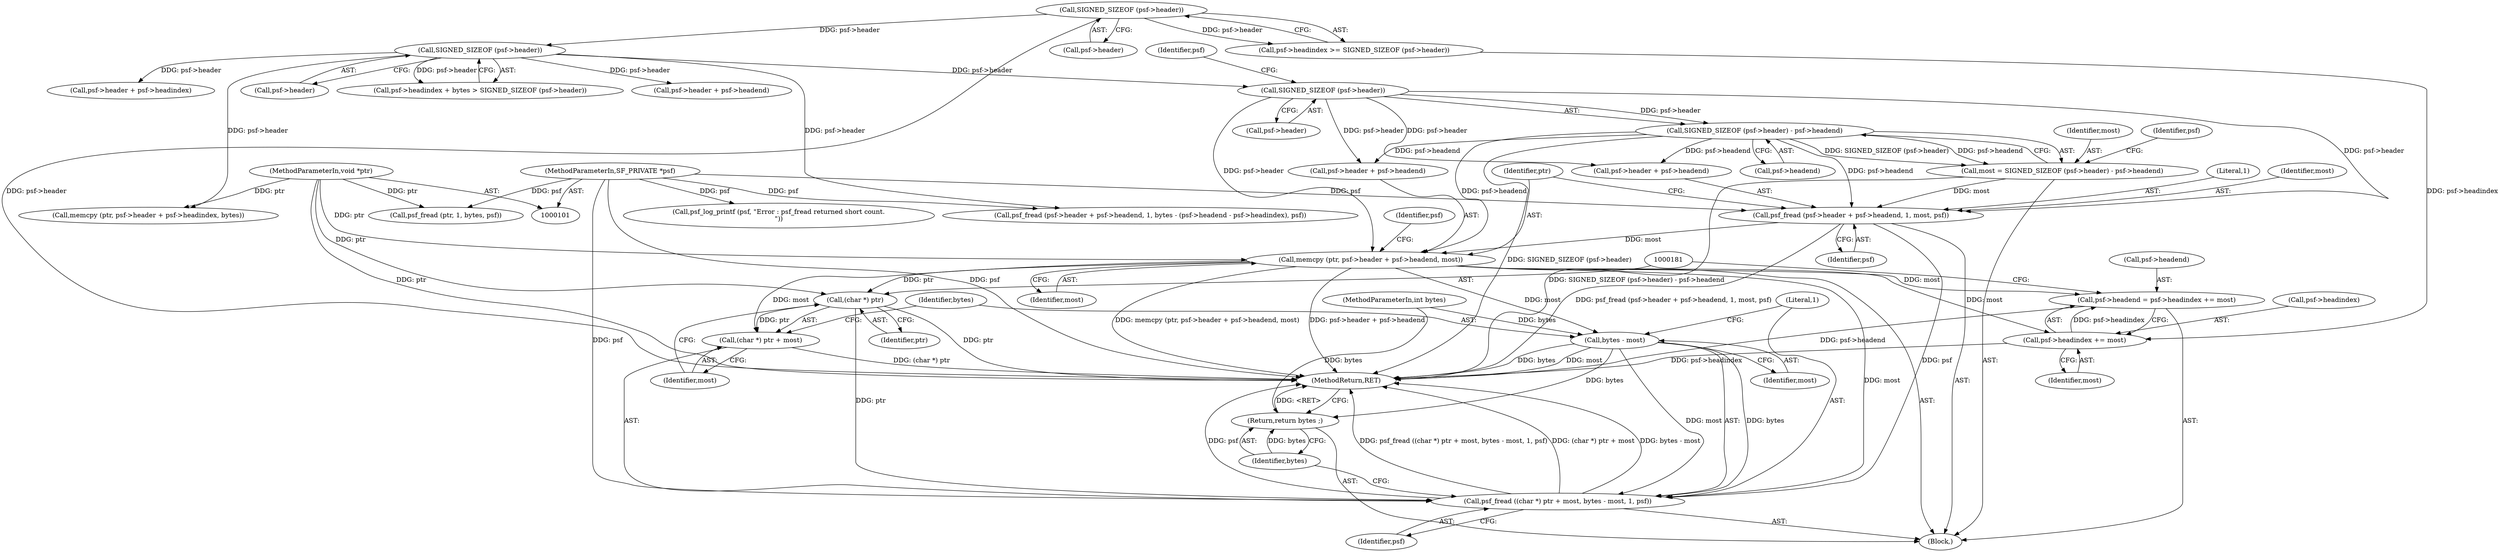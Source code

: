 digraph "1_libsndfile_708e996c87c5fae77b104ccfeb8f6db784c32074_13@API" {
"1000159" [label="(Call,memcpy (ptr, psf->header + psf->headend, most))"];
"1000103" [label="(MethodParameterIn,void *ptr)"];
"1000141" [label="(Call,SIGNED_SIZEOF (psf->header))"];
"1000132" [label="(Call,SIGNED_SIZEOF (psf->header))"];
"1000115" [label="(Call,SIGNED_SIZEOF (psf->header))"];
"1000140" [label="(Call,SIGNED_SIZEOF (psf->header) - psf->headend)"];
"1000148" [label="(Call,psf_fread (psf->header + psf->headend, 1, most, psf))"];
"1000138" [label="(Call,most = SIGNED_SIZEOF (psf->header) - psf->headend)"];
"1000102" [label="(MethodParameterIn,SF_PRIVATE *psf)"];
"1000169" [label="(Call,psf->headend = psf->headindex += most)"];
"1000173" [label="(Call,psf->headindex += most)"];
"1000178" [label="(Call,psf_fread ((char *) ptr + most, bytes - most, 1, psf))"];
"1000180" [label="(Call,(char *) ptr)"];
"1000179" [label="(Call,(char *) ptr + most)"];
"1000184" [label="(Call,bytes - most)"];
"1000189" [label="(Return,return bytes ;)"];
"1000205" [label="(Call,psf->header + psf->headend)"];
"1000168" [label="(Identifier,most)"];
"1000142" [label="(Call,psf->header)"];
"1000189" [label="(Return,return bytes ;)"];
"1000148" [label="(Call,psf_fread (psf->header + psf->headend, 1, most, psf))"];
"1000138" [label="(Call,most = SIGNED_SIZEOF (psf->header) - psf->headend)"];
"1000190" [label="(Identifier,bytes)"];
"1000185" [label="(Identifier,bytes)"];
"1000182" [label="(Identifier,ptr)"];
"1000149" [label="(Call,psf->header + psf->headend)"];
"1000169" [label="(Call,psf->headend = psf->headindex += most)"];
"1000179" [label="(Call,(char *) ptr + most)"];
"1000139" [label="(Identifier,most)"];
"1000120" [label="(Call,psf_fread (ptr, 1, bytes, psf))"];
"1000174" [label="(Call,psf->headindex)"];
"1000171" [label="(Identifier,psf)"];
"1000170" [label="(Call,psf->headend)"];
"1000159" [label="(Call,memcpy (ptr, psf->header + psf->headend, most))"];
"1000140" [label="(Call,SIGNED_SIZEOF (psf->header) - psf->headend)"];
"1000265" [label="(MethodReturn,RET)"];
"1000145" [label="(Call,psf->headend)"];
"1000178" [label="(Call,psf_fread ((char *) ptr + most, bytes - most, 1, psf))"];
"1000187" [label="(Literal,1)"];
"1000180" [label="(Call,(char *) ptr)"];
"1000161" [label="(Call,psf->header + psf->headend)"];
"1000151" [label="(Identifier,psf)"];
"1000186" [label="(Identifier,most)"];
"1000177" [label="(Identifier,most)"];
"1000104" [label="(MethodParameterIn,int bytes)"];
"1000204" [label="(Call,psf_fread (psf->header + psf->headend, 1, bytes - (psf->headend - psf->headindex), psf))"];
"1000250" [label="(Call,psf->header + psf->headindex)"];
"1000160" [label="(Identifier,ptr)"];
"1000248" [label="(Call,memcpy (ptr, psf->header + psf->headindex, bytes))"];
"1000116" [label="(Call,psf->header)"];
"1000173" [label="(Call,psf->headindex += most)"];
"1000238" [label="(Call,psf_log_printf (psf, \"Error : psf_fread returned short count.\n\"))"];
"1000132" [label="(Call,SIGNED_SIZEOF (psf->header))"];
"1000115" [label="(Call,SIGNED_SIZEOF (psf->header))"];
"1000146" [label="(Identifier,psf)"];
"1000141" [label="(Call,SIGNED_SIZEOF (psf->header))"];
"1000156" [label="(Literal,1)"];
"1000158" [label="(Identifier,psf)"];
"1000184" [label="(Call,bytes - most)"];
"1000133" [label="(Call,psf->header)"];
"1000103" [label="(MethodParameterIn,void *ptr)"];
"1000136" [label="(Block,)"];
"1000126" [label="(Call,psf->headindex + bytes > SIGNED_SIZEOF (psf->header))"];
"1000183" [label="(Identifier,most)"];
"1000157" [label="(Identifier,most)"];
"1000102" [label="(MethodParameterIn,SF_PRIVATE *psf)"];
"1000111" [label="(Call,psf->headindex >= SIGNED_SIZEOF (psf->header))"];
"1000188" [label="(Identifier,psf)"];
"1000159" -> "1000136"  [label="AST: "];
"1000159" -> "1000168"  [label="CFG: "];
"1000160" -> "1000159"  [label="AST: "];
"1000161" -> "1000159"  [label="AST: "];
"1000168" -> "1000159"  [label="AST: "];
"1000171" -> "1000159"  [label="CFG: "];
"1000159" -> "1000265"  [label="DDG: memcpy (ptr, psf->header + psf->headend, most)"];
"1000159" -> "1000265"  [label="DDG: psf->header + psf->headend"];
"1000103" -> "1000159"  [label="DDG: ptr"];
"1000141" -> "1000159"  [label="DDG: psf->header"];
"1000140" -> "1000159"  [label="DDG: psf->headend"];
"1000148" -> "1000159"  [label="DDG: most"];
"1000159" -> "1000169"  [label="DDG: most"];
"1000159" -> "1000173"  [label="DDG: most"];
"1000159" -> "1000178"  [label="DDG: most"];
"1000159" -> "1000180"  [label="DDG: ptr"];
"1000159" -> "1000179"  [label="DDG: most"];
"1000159" -> "1000184"  [label="DDG: most"];
"1000103" -> "1000101"  [label="AST: "];
"1000103" -> "1000265"  [label="DDG: ptr"];
"1000103" -> "1000120"  [label="DDG: ptr"];
"1000103" -> "1000180"  [label="DDG: ptr"];
"1000103" -> "1000248"  [label="DDG: ptr"];
"1000141" -> "1000140"  [label="AST: "];
"1000141" -> "1000142"  [label="CFG: "];
"1000142" -> "1000141"  [label="AST: "];
"1000146" -> "1000141"  [label="CFG: "];
"1000141" -> "1000140"  [label="DDG: psf->header"];
"1000132" -> "1000141"  [label="DDG: psf->header"];
"1000141" -> "1000148"  [label="DDG: psf->header"];
"1000141" -> "1000149"  [label="DDG: psf->header"];
"1000141" -> "1000161"  [label="DDG: psf->header"];
"1000132" -> "1000126"  [label="AST: "];
"1000132" -> "1000133"  [label="CFG: "];
"1000133" -> "1000132"  [label="AST: "];
"1000126" -> "1000132"  [label="CFG: "];
"1000132" -> "1000126"  [label="DDG: psf->header"];
"1000115" -> "1000132"  [label="DDG: psf->header"];
"1000132" -> "1000204"  [label="DDG: psf->header"];
"1000132" -> "1000205"  [label="DDG: psf->header"];
"1000132" -> "1000248"  [label="DDG: psf->header"];
"1000132" -> "1000250"  [label="DDG: psf->header"];
"1000115" -> "1000111"  [label="AST: "];
"1000115" -> "1000116"  [label="CFG: "];
"1000116" -> "1000115"  [label="AST: "];
"1000111" -> "1000115"  [label="CFG: "];
"1000115" -> "1000265"  [label="DDG: psf->header"];
"1000115" -> "1000111"  [label="DDG: psf->header"];
"1000140" -> "1000138"  [label="AST: "];
"1000140" -> "1000145"  [label="CFG: "];
"1000145" -> "1000140"  [label="AST: "];
"1000138" -> "1000140"  [label="CFG: "];
"1000140" -> "1000265"  [label="DDG: SIGNED_SIZEOF (psf->header)"];
"1000140" -> "1000138"  [label="DDG: SIGNED_SIZEOF (psf->header)"];
"1000140" -> "1000138"  [label="DDG: psf->headend"];
"1000140" -> "1000148"  [label="DDG: psf->headend"];
"1000140" -> "1000149"  [label="DDG: psf->headend"];
"1000140" -> "1000161"  [label="DDG: psf->headend"];
"1000148" -> "1000136"  [label="AST: "];
"1000148" -> "1000158"  [label="CFG: "];
"1000149" -> "1000148"  [label="AST: "];
"1000156" -> "1000148"  [label="AST: "];
"1000157" -> "1000148"  [label="AST: "];
"1000158" -> "1000148"  [label="AST: "];
"1000160" -> "1000148"  [label="CFG: "];
"1000148" -> "1000265"  [label="DDG: psf_fread (psf->header + psf->headend, 1, most, psf)"];
"1000138" -> "1000148"  [label="DDG: most"];
"1000102" -> "1000148"  [label="DDG: psf"];
"1000148" -> "1000178"  [label="DDG: psf"];
"1000138" -> "1000136"  [label="AST: "];
"1000139" -> "1000138"  [label="AST: "];
"1000151" -> "1000138"  [label="CFG: "];
"1000138" -> "1000265"  [label="DDG: SIGNED_SIZEOF (psf->header) - psf->headend"];
"1000102" -> "1000101"  [label="AST: "];
"1000102" -> "1000265"  [label="DDG: psf"];
"1000102" -> "1000120"  [label="DDG: psf"];
"1000102" -> "1000178"  [label="DDG: psf"];
"1000102" -> "1000204"  [label="DDG: psf"];
"1000102" -> "1000238"  [label="DDG: psf"];
"1000169" -> "1000136"  [label="AST: "];
"1000169" -> "1000173"  [label="CFG: "];
"1000170" -> "1000169"  [label="AST: "];
"1000173" -> "1000169"  [label="AST: "];
"1000181" -> "1000169"  [label="CFG: "];
"1000169" -> "1000265"  [label="DDG: psf->headend"];
"1000173" -> "1000169"  [label="DDG: psf->headindex"];
"1000173" -> "1000177"  [label="CFG: "];
"1000174" -> "1000173"  [label="AST: "];
"1000177" -> "1000173"  [label="AST: "];
"1000173" -> "1000265"  [label="DDG: psf->headindex"];
"1000111" -> "1000173"  [label="DDG: psf->headindex"];
"1000178" -> "1000136"  [label="AST: "];
"1000178" -> "1000188"  [label="CFG: "];
"1000179" -> "1000178"  [label="AST: "];
"1000184" -> "1000178"  [label="AST: "];
"1000187" -> "1000178"  [label="AST: "];
"1000188" -> "1000178"  [label="AST: "];
"1000190" -> "1000178"  [label="CFG: "];
"1000178" -> "1000265"  [label="DDG: psf"];
"1000178" -> "1000265"  [label="DDG: psf_fread ((char *) ptr + most, bytes - most, 1, psf)"];
"1000178" -> "1000265"  [label="DDG: (char *) ptr + most"];
"1000178" -> "1000265"  [label="DDG: bytes - most"];
"1000180" -> "1000178"  [label="DDG: ptr"];
"1000184" -> "1000178"  [label="DDG: bytes"];
"1000184" -> "1000178"  [label="DDG: most"];
"1000180" -> "1000179"  [label="AST: "];
"1000180" -> "1000182"  [label="CFG: "];
"1000181" -> "1000180"  [label="AST: "];
"1000182" -> "1000180"  [label="AST: "];
"1000183" -> "1000180"  [label="CFG: "];
"1000180" -> "1000265"  [label="DDG: ptr"];
"1000180" -> "1000179"  [label="DDG: ptr"];
"1000179" -> "1000183"  [label="CFG: "];
"1000183" -> "1000179"  [label="AST: "];
"1000185" -> "1000179"  [label="CFG: "];
"1000179" -> "1000265"  [label="DDG: (char *) ptr"];
"1000184" -> "1000186"  [label="CFG: "];
"1000185" -> "1000184"  [label="AST: "];
"1000186" -> "1000184"  [label="AST: "];
"1000187" -> "1000184"  [label="CFG: "];
"1000184" -> "1000265"  [label="DDG: bytes"];
"1000184" -> "1000265"  [label="DDG: most"];
"1000104" -> "1000184"  [label="DDG: bytes"];
"1000184" -> "1000189"  [label="DDG: bytes"];
"1000189" -> "1000136"  [label="AST: "];
"1000189" -> "1000190"  [label="CFG: "];
"1000190" -> "1000189"  [label="AST: "];
"1000265" -> "1000189"  [label="CFG: "];
"1000189" -> "1000265"  [label="DDG: <RET>"];
"1000190" -> "1000189"  [label="DDG: bytes"];
"1000104" -> "1000189"  [label="DDG: bytes"];
}
